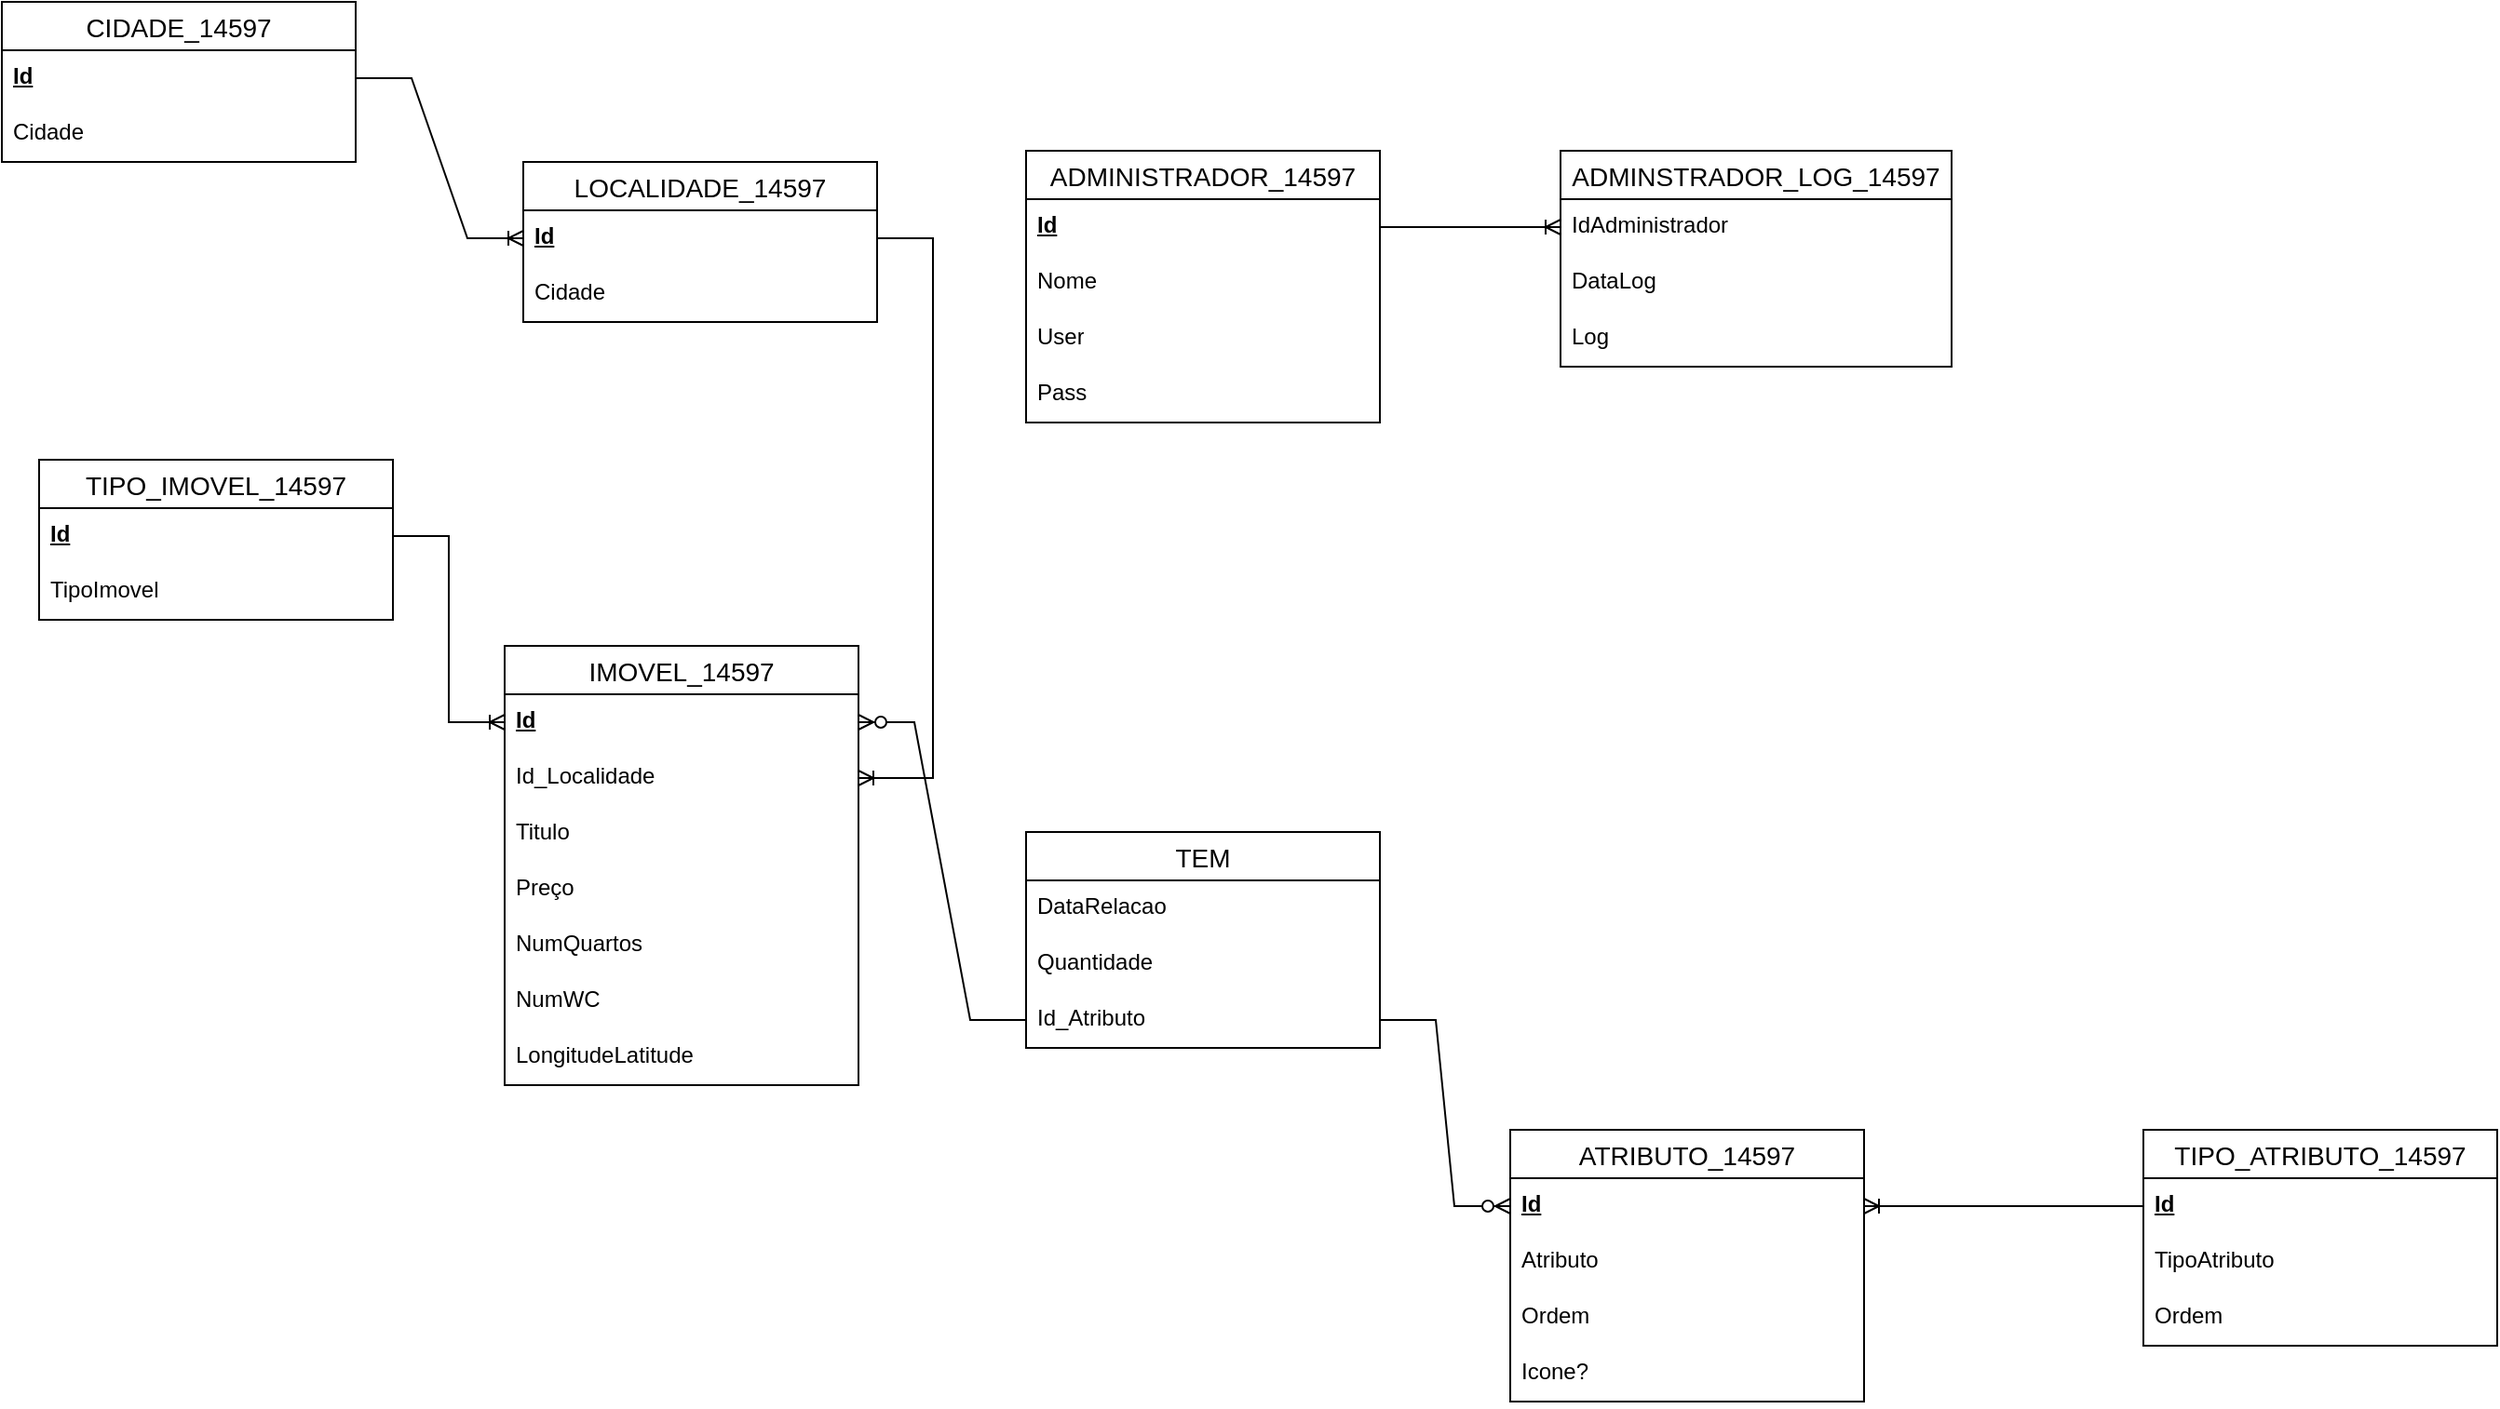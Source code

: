 <mxfile version="24.8.2">
  <diagram name="Página-1" id="MArlpE0CA9Tf1KEt9MGO">
    <mxGraphModel dx="2533" dy="1071" grid="1" gridSize="10" guides="1" tooltips="1" connect="1" arrows="1" fold="1" page="1" pageScale="1" pageWidth="827" pageHeight="1169" math="0" shadow="0">
      <root>
        <mxCell id="0" />
        <mxCell id="1" parent="0" />
        <mxCell id="vB9ZVhr9i__QhYuhh4iK-1" value="ADMINISTRADOR_14597" style="swimlane;fontStyle=0;childLayout=stackLayout;horizontal=1;startSize=26;horizontalStack=0;resizeParent=1;resizeParentMax=0;resizeLast=0;collapsible=1;marginBottom=0;align=center;fontSize=14;" vertex="1" parent="1">
          <mxGeometry x="330" y="204" width="190" height="146" as="geometry" />
        </mxCell>
        <mxCell id="vB9ZVhr9i__QhYuhh4iK-2" value="&lt;b&gt;&lt;u&gt;Id&lt;/u&gt;&lt;/b&gt;" style="text;strokeColor=none;fillColor=none;spacingLeft=4;spacingRight=4;overflow=hidden;rotatable=0;points=[[0,0.5],[1,0.5]];portConstraint=eastwest;fontSize=12;whiteSpace=wrap;html=1;" vertex="1" parent="vB9ZVhr9i__QhYuhh4iK-1">
          <mxGeometry y="26" width="190" height="30" as="geometry" />
        </mxCell>
        <mxCell id="vB9ZVhr9i__QhYuhh4iK-3" value="Nome" style="text;strokeColor=none;fillColor=none;spacingLeft=4;spacingRight=4;overflow=hidden;rotatable=0;points=[[0,0.5],[1,0.5]];portConstraint=eastwest;fontSize=12;whiteSpace=wrap;html=1;" vertex="1" parent="vB9ZVhr9i__QhYuhh4iK-1">
          <mxGeometry y="56" width="190" height="30" as="geometry" />
        </mxCell>
        <mxCell id="vB9ZVhr9i__QhYuhh4iK-9" value="User" style="text;strokeColor=none;fillColor=none;spacingLeft=4;spacingRight=4;overflow=hidden;rotatable=0;points=[[0,0.5],[1,0.5]];portConstraint=eastwest;fontSize=12;whiteSpace=wrap;html=1;" vertex="1" parent="vB9ZVhr9i__QhYuhh4iK-1">
          <mxGeometry y="86" width="190" height="30" as="geometry" />
        </mxCell>
        <mxCell id="vB9ZVhr9i__QhYuhh4iK-4" value="Pass" style="text;strokeColor=none;fillColor=none;spacingLeft=4;spacingRight=4;overflow=hidden;rotatable=0;points=[[0,0.5],[1,0.5]];portConstraint=eastwest;fontSize=12;whiteSpace=wrap;html=1;" vertex="1" parent="vB9ZVhr9i__QhYuhh4iK-1">
          <mxGeometry y="116" width="190" height="30" as="geometry" />
        </mxCell>
        <mxCell id="vB9ZVhr9i__QhYuhh4iK-5" value="ADMINSTRADOR_LOG_14597" style="swimlane;fontStyle=0;childLayout=stackLayout;horizontal=1;startSize=26;horizontalStack=0;resizeParent=1;resizeParentMax=0;resizeLast=0;collapsible=1;marginBottom=0;align=center;fontSize=14;" vertex="1" parent="1">
          <mxGeometry x="617" y="204" width="210" height="116" as="geometry" />
        </mxCell>
        <mxCell id="vB9ZVhr9i__QhYuhh4iK-6" value="IdAdministrador" style="text;strokeColor=none;fillColor=none;spacingLeft=4;spacingRight=4;overflow=hidden;rotatable=0;points=[[0,0.5],[1,0.5]];portConstraint=eastwest;fontSize=12;whiteSpace=wrap;html=1;" vertex="1" parent="vB9ZVhr9i__QhYuhh4iK-5">
          <mxGeometry y="26" width="210" height="30" as="geometry" />
        </mxCell>
        <mxCell id="vB9ZVhr9i__QhYuhh4iK-7" value="DataLog" style="text;strokeColor=none;fillColor=none;spacingLeft=4;spacingRight=4;overflow=hidden;rotatable=0;points=[[0,0.5],[1,0.5]];portConstraint=eastwest;fontSize=12;whiteSpace=wrap;html=1;" vertex="1" parent="vB9ZVhr9i__QhYuhh4iK-5">
          <mxGeometry y="56" width="210" height="30" as="geometry" />
        </mxCell>
        <mxCell id="vB9ZVhr9i__QhYuhh4iK-8" value="Log" style="text;strokeColor=none;fillColor=none;spacingLeft=4;spacingRight=4;overflow=hidden;rotatable=0;points=[[0,0.5],[1,0.5]];portConstraint=eastwest;fontSize=12;whiteSpace=wrap;html=1;" vertex="1" parent="vB9ZVhr9i__QhYuhh4iK-5">
          <mxGeometry y="86" width="210" height="30" as="geometry" />
        </mxCell>
        <mxCell id="vB9ZVhr9i__QhYuhh4iK-10" value="TIPO_IMOVEL_14597" style="swimlane;fontStyle=0;childLayout=stackLayout;horizontal=1;startSize=26;horizontalStack=0;resizeParent=1;resizeParentMax=0;resizeLast=0;collapsible=1;marginBottom=0;align=center;fontSize=14;" vertex="1" parent="1">
          <mxGeometry x="-200" y="370" width="190" height="86" as="geometry" />
        </mxCell>
        <mxCell id="vB9ZVhr9i__QhYuhh4iK-11" value="&lt;b&gt;&lt;u&gt;Id&lt;/u&gt;&lt;/b&gt;" style="text;strokeColor=none;fillColor=none;spacingLeft=4;spacingRight=4;overflow=hidden;rotatable=0;points=[[0,0.5],[1,0.5]];portConstraint=eastwest;fontSize=12;whiteSpace=wrap;html=1;" vertex="1" parent="vB9ZVhr9i__QhYuhh4iK-10">
          <mxGeometry y="26" width="190" height="30" as="geometry" />
        </mxCell>
        <mxCell id="vB9ZVhr9i__QhYuhh4iK-12" value="TipoImovel" style="text;strokeColor=none;fillColor=none;spacingLeft=4;spacingRight=4;overflow=hidden;rotatable=0;points=[[0,0.5],[1,0.5]];portConstraint=eastwest;fontSize=12;whiteSpace=wrap;html=1;" vertex="1" parent="vB9ZVhr9i__QhYuhh4iK-10">
          <mxGeometry y="56" width="190" height="30" as="geometry" />
        </mxCell>
        <mxCell id="vB9ZVhr9i__QhYuhh4iK-15" value="IMOVEL_14597" style="swimlane;fontStyle=0;childLayout=stackLayout;horizontal=1;startSize=26;horizontalStack=0;resizeParent=1;resizeParentMax=0;resizeLast=0;collapsible=1;marginBottom=0;align=center;fontSize=14;" vertex="1" parent="1">
          <mxGeometry x="50" y="470" width="190" height="236" as="geometry" />
        </mxCell>
        <mxCell id="vB9ZVhr9i__QhYuhh4iK-16" value="&lt;b&gt;&lt;u&gt;Id&lt;/u&gt;&lt;/b&gt;" style="text;strokeColor=none;fillColor=none;spacingLeft=4;spacingRight=4;overflow=hidden;rotatable=0;points=[[0,0.5],[1,0.5]];portConstraint=eastwest;fontSize=12;whiteSpace=wrap;html=1;" vertex="1" parent="vB9ZVhr9i__QhYuhh4iK-15">
          <mxGeometry y="26" width="190" height="30" as="geometry" />
        </mxCell>
        <mxCell id="vB9ZVhr9i__QhYuhh4iK-54" value="Id_Localidade" style="text;strokeColor=none;fillColor=none;spacingLeft=4;spacingRight=4;overflow=hidden;rotatable=0;points=[[0,0.5],[1,0.5]];portConstraint=eastwest;fontSize=12;whiteSpace=wrap;html=1;" vertex="1" parent="vB9ZVhr9i__QhYuhh4iK-15">
          <mxGeometry y="56" width="190" height="30" as="geometry" />
        </mxCell>
        <mxCell id="vB9ZVhr9i__QhYuhh4iK-17" value="Titulo" style="text;strokeColor=none;fillColor=none;spacingLeft=4;spacingRight=4;overflow=hidden;rotatable=0;points=[[0,0.5],[1,0.5]];portConstraint=eastwest;fontSize=12;whiteSpace=wrap;html=1;" vertex="1" parent="vB9ZVhr9i__QhYuhh4iK-15">
          <mxGeometry y="86" width="190" height="30" as="geometry" />
        </mxCell>
        <mxCell id="vB9ZVhr9i__QhYuhh4iK-18" value="Preço" style="text;strokeColor=none;fillColor=none;spacingLeft=4;spacingRight=4;overflow=hidden;rotatable=0;points=[[0,0.5],[1,0.5]];portConstraint=eastwest;fontSize=12;whiteSpace=wrap;html=1;" vertex="1" parent="vB9ZVhr9i__QhYuhh4iK-15">
          <mxGeometry y="116" width="190" height="30" as="geometry" />
        </mxCell>
        <mxCell id="vB9ZVhr9i__QhYuhh4iK-20" value="NumQuartos" style="text;strokeColor=none;fillColor=none;spacingLeft=4;spacingRight=4;overflow=hidden;rotatable=0;points=[[0,0.5],[1,0.5]];portConstraint=eastwest;fontSize=12;whiteSpace=wrap;html=1;" vertex="1" parent="vB9ZVhr9i__QhYuhh4iK-15">
          <mxGeometry y="146" width="190" height="30" as="geometry" />
        </mxCell>
        <mxCell id="vB9ZVhr9i__QhYuhh4iK-21" value="NumWC" style="text;strokeColor=none;fillColor=none;spacingLeft=4;spacingRight=4;overflow=hidden;rotatable=0;points=[[0,0.5],[1,0.5]];portConstraint=eastwest;fontSize=12;whiteSpace=wrap;html=1;" vertex="1" parent="vB9ZVhr9i__QhYuhh4iK-15">
          <mxGeometry y="176" width="190" height="30" as="geometry" />
        </mxCell>
        <mxCell id="vB9ZVhr9i__QhYuhh4iK-19" value="LongitudeLatitude" style="text;strokeColor=none;fillColor=none;spacingLeft=4;spacingRight=4;overflow=hidden;rotatable=0;points=[[0,0.5],[1,0.5]];portConstraint=eastwest;fontSize=12;whiteSpace=wrap;html=1;" vertex="1" parent="vB9ZVhr9i__QhYuhh4iK-15">
          <mxGeometry y="206" width="190" height="30" as="geometry" />
        </mxCell>
        <mxCell id="vB9ZVhr9i__QhYuhh4iK-22" value="TEM" style="swimlane;fontStyle=0;childLayout=stackLayout;horizontal=1;startSize=26;horizontalStack=0;resizeParent=1;resizeParentMax=0;resizeLast=0;collapsible=1;marginBottom=0;align=center;fontSize=14;" vertex="1" parent="1">
          <mxGeometry x="330" y="570" width="190" height="116" as="geometry" />
        </mxCell>
        <mxCell id="vB9ZVhr9i__QhYuhh4iK-23" value="DataRelacao" style="text;strokeColor=none;fillColor=none;spacingLeft=4;spacingRight=4;overflow=hidden;rotatable=0;points=[[0,0.5],[1,0.5]];portConstraint=eastwest;fontSize=12;whiteSpace=wrap;html=1;" vertex="1" parent="vB9ZVhr9i__QhYuhh4iK-22">
          <mxGeometry y="26" width="190" height="30" as="geometry" />
        </mxCell>
        <mxCell id="vB9ZVhr9i__QhYuhh4iK-45" value="Quantidade" style="text;strokeColor=none;fillColor=none;spacingLeft=4;spacingRight=4;overflow=hidden;rotatable=0;points=[[0,0.5],[1,0.5]];portConstraint=eastwest;fontSize=12;whiteSpace=wrap;html=1;" vertex="1" parent="vB9ZVhr9i__QhYuhh4iK-22">
          <mxGeometry y="56" width="190" height="30" as="geometry" />
        </mxCell>
        <mxCell id="vB9ZVhr9i__QhYuhh4iK-24" value="Id_Atributo" style="text;strokeColor=none;fillColor=none;spacingLeft=4;spacingRight=4;overflow=hidden;rotatable=0;points=[[0,0.5],[1,0.5]];portConstraint=eastwest;fontSize=12;whiteSpace=wrap;html=1;" vertex="1" parent="vB9ZVhr9i__QhYuhh4iK-22">
          <mxGeometry y="86" width="190" height="30" as="geometry" />
        </mxCell>
        <mxCell id="vB9ZVhr9i__QhYuhh4iK-25" value="TIPO_ATRIBUTO_14597" style="swimlane;fontStyle=0;childLayout=stackLayout;horizontal=1;startSize=26;horizontalStack=0;resizeParent=1;resizeParentMax=0;resizeLast=0;collapsible=1;marginBottom=0;align=center;fontSize=14;" vertex="1" parent="1">
          <mxGeometry x="930" y="730" width="190" height="116" as="geometry" />
        </mxCell>
        <mxCell id="vB9ZVhr9i__QhYuhh4iK-26" value="&lt;b&gt;&lt;u&gt;Id&lt;/u&gt;&lt;/b&gt;" style="text;strokeColor=none;fillColor=none;spacingLeft=4;spacingRight=4;overflow=hidden;rotatable=0;points=[[0,0.5],[1,0.5]];portConstraint=eastwest;fontSize=12;whiteSpace=wrap;html=1;" vertex="1" parent="vB9ZVhr9i__QhYuhh4iK-25">
          <mxGeometry y="26" width="190" height="30" as="geometry" />
        </mxCell>
        <mxCell id="vB9ZVhr9i__QhYuhh4iK-27" value="TipoAtributo" style="text;strokeColor=none;fillColor=none;spacingLeft=4;spacingRight=4;overflow=hidden;rotatable=0;points=[[0,0.5],[1,0.5]];portConstraint=eastwest;fontSize=12;whiteSpace=wrap;html=1;" vertex="1" parent="vB9ZVhr9i__QhYuhh4iK-25">
          <mxGeometry y="56" width="190" height="30" as="geometry" />
        </mxCell>
        <mxCell id="vB9ZVhr9i__QhYuhh4iK-28" value="Ordem" style="text;strokeColor=none;fillColor=none;spacingLeft=4;spacingRight=4;overflow=hidden;rotatable=0;points=[[0,0.5],[1,0.5]];portConstraint=eastwest;fontSize=12;whiteSpace=wrap;html=1;" vertex="1" parent="vB9ZVhr9i__QhYuhh4iK-25">
          <mxGeometry y="86" width="190" height="30" as="geometry" />
        </mxCell>
        <mxCell id="vB9ZVhr9i__QhYuhh4iK-32" value="ATRIBUTO_14597" style="swimlane;fontStyle=0;childLayout=stackLayout;horizontal=1;startSize=26;horizontalStack=0;resizeParent=1;resizeParentMax=0;resizeLast=0;collapsible=1;marginBottom=0;align=center;fontSize=14;" vertex="1" parent="1">
          <mxGeometry x="590" y="730" width="190" height="146" as="geometry" />
        </mxCell>
        <mxCell id="vB9ZVhr9i__QhYuhh4iK-33" value="&lt;b&gt;&lt;u&gt;Id&lt;/u&gt;&lt;/b&gt;" style="text;strokeColor=none;fillColor=none;spacingLeft=4;spacingRight=4;overflow=hidden;rotatable=0;points=[[0,0.5],[1,0.5]];portConstraint=eastwest;fontSize=12;whiteSpace=wrap;html=1;" vertex="1" parent="vB9ZVhr9i__QhYuhh4iK-32">
          <mxGeometry y="26" width="190" height="30" as="geometry" />
        </mxCell>
        <mxCell id="vB9ZVhr9i__QhYuhh4iK-34" value="Atributo" style="text;strokeColor=none;fillColor=none;spacingLeft=4;spacingRight=4;overflow=hidden;rotatable=0;points=[[0,0.5],[1,0.5]];portConstraint=eastwest;fontSize=12;whiteSpace=wrap;html=1;" vertex="1" parent="vB9ZVhr9i__QhYuhh4iK-32">
          <mxGeometry y="56" width="190" height="30" as="geometry" />
        </mxCell>
        <mxCell id="vB9ZVhr9i__QhYuhh4iK-35" value="Ordem" style="text;strokeColor=none;fillColor=none;spacingLeft=4;spacingRight=4;overflow=hidden;rotatable=0;points=[[0,0.5],[1,0.5]];portConstraint=eastwest;fontSize=12;whiteSpace=wrap;html=1;" vertex="1" parent="vB9ZVhr9i__QhYuhh4iK-32">
          <mxGeometry y="86" width="190" height="30" as="geometry" />
        </mxCell>
        <mxCell id="vB9ZVhr9i__QhYuhh4iK-36" value="Icone?" style="text;strokeColor=none;fillColor=none;spacingLeft=4;spacingRight=4;overflow=hidden;rotatable=0;points=[[0,0.5],[1,0.5]];portConstraint=eastwest;fontSize=12;whiteSpace=wrap;html=1;" vertex="1" parent="vB9ZVhr9i__QhYuhh4iK-32">
          <mxGeometry y="116" width="190" height="30" as="geometry" />
        </mxCell>
        <mxCell id="vB9ZVhr9i__QhYuhh4iK-37" value="CIDADE_14597" style="swimlane;fontStyle=0;childLayout=stackLayout;horizontal=1;startSize=26;horizontalStack=0;resizeParent=1;resizeParentMax=0;resizeLast=0;collapsible=1;marginBottom=0;align=center;fontSize=14;" vertex="1" parent="1">
          <mxGeometry x="-220" y="124" width="190" height="86" as="geometry" />
        </mxCell>
        <mxCell id="vB9ZVhr9i__QhYuhh4iK-38" value="&lt;b&gt;&lt;u&gt;Id&lt;/u&gt;&lt;/b&gt;" style="text;strokeColor=none;fillColor=none;spacingLeft=4;spacingRight=4;overflow=hidden;rotatable=0;points=[[0,0.5],[1,0.5]];portConstraint=eastwest;fontSize=12;whiteSpace=wrap;html=1;" vertex="1" parent="vB9ZVhr9i__QhYuhh4iK-37">
          <mxGeometry y="26" width="190" height="30" as="geometry" />
        </mxCell>
        <mxCell id="vB9ZVhr9i__QhYuhh4iK-39" value="Cidade" style="text;strokeColor=none;fillColor=none;spacingLeft=4;spacingRight=4;overflow=hidden;rotatable=0;points=[[0,0.5],[1,0.5]];portConstraint=eastwest;fontSize=12;whiteSpace=wrap;html=1;" vertex="1" parent="vB9ZVhr9i__QhYuhh4iK-37">
          <mxGeometry y="56" width="190" height="30" as="geometry" />
        </mxCell>
        <mxCell id="vB9ZVhr9i__QhYuhh4iK-40" value="LOCALIDADE_14597" style="swimlane;fontStyle=0;childLayout=stackLayout;horizontal=1;startSize=26;horizontalStack=0;resizeParent=1;resizeParentMax=0;resizeLast=0;collapsible=1;marginBottom=0;align=center;fontSize=14;" vertex="1" parent="1">
          <mxGeometry x="60" y="210" width="190" height="86" as="geometry" />
        </mxCell>
        <mxCell id="vB9ZVhr9i__QhYuhh4iK-41" value="&lt;b&gt;&lt;u&gt;Id&lt;/u&gt;&lt;/b&gt;" style="text;strokeColor=none;fillColor=none;spacingLeft=4;spacingRight=4;overflow=hidden;rotatable=0;points=[[0,0.5],[1,0.5]];portConstraint=eastwest;fontSize=12;whiteSpace=wrap;html=1;" vertex="1" parent="vB9ZVhr9i__QhYuhh4iK-40">
          <mxGeometry y="26" width="190" height="30" as="geometry" />
        </mxCell>
        <mxCell id="vB9ZVhr9i__QhYuhh4iK-42" value="Cidade" style="text;strokeColor=none;fillColor=none;spacingLeft=4;spacingRight=4;overflow=hidden;rotatable=0;points=[[0,0.5],[1,0.5]];portConstraint=eastwest;fontSize=12;whiteSpace=wrap;html=1;" vertex="1" parent="vB9ZVhr9i__QhYuhh4iK-40">
          <mxGeometry y="56" width="190" height="30" as="geometry" />
        </mxCell>
        <mxCell id="vB9ZVhr9i__QhYuhh4iK-43" value="" style="edgeStyle=entityRelationEdgeStyle;fontSize=12;html=1;endArrow=ERoneToMany;startArrow=none;rounded=0;startFill=0;" edge="1" parent="1" source="vB9ZVhr9i__QhYuhh4iK-2" target="vB9ZVhr9i__QhYuhh4iK-6">
          <mxGeometry width="100" height="100" relative="1" as="geometry">
            <mxPoint x="360" y="240" as="sourcePoint" />
            <mxPoint x="460" y="140" as="targetPoint" />
          </mxGeometry>
        </mxCell>
        <mxCell id="vB9ZVhr9i__QhYuhh4iK-44" value="" style="edgeStyle=entityRelationEdgeStyle;fontSize=12;html=1;endArrow=ERoneToMany;startArrow=none;rounded=0;startFill=0;" edge="1" parent="1" source="vB9ZVhr9i__QhYuhh4iK-11" target="vB9ZVhr9i__QhYuhh4iK-16">
          <mxGeometry width="100" height="100" relative="1" as="geometry">
            <mxPoint x="-20" y="280" as="sourcePoint" />
            <mxPoint x="30" y="436" as="targetPoint" />
          </mxGeometry>
        </mxCell>
        <mxCell id="vB9ZVhr9i__QhYuhh4iK-46" value="" style="edgeStyle=entityRelationEdgeStyle;fontSize=12;html=1;endArrow=ERzeroToMany;endFill=1;startArrow=none;rounded=0;startFill=0;exitX=0;exitY=0.5;exitDx=0;exitDy=0;" edge="1" parent="1" source="vB9ZVhr9i__QhYuhh4iK-24" target="vB9ZVhr9i__QhYuhh4iK-16">
          <mxGeometry width="100" height="100" relative="1" as="geometry">
            <mxPoint x="250" y="460" as="sourcePoint" />
            <mxPoint x="370" y="630" as="targetPoint" />
            <Array as="points">
              <mxPoint x="280" y="500" />
            </Array>
          </mxGeometry>
        </mxCell>
        <mxCell id="vB9ZVhr9i__QhYuhh4iK-47" value="" style="edgeStyle=entityRelationEdgeStyle;fontSize=12;html=1;endArrow=ERzeroToMany;endFill=1;startArrow=none;rounded=0;startFill=0;entryX=0;entryY=0.5;entryDx=0;entryDy=0;" edge="1" parent="1" source="vB9ZVhr9i__QhYuhh4iK-24" target="vB9ZVhr9i__QhYuhh4iK-33">
          <mxGeometry width="100" height="100" relative="1" as="geometry">
            <mxPoint x="730" y="620" as="sourcePoint" />
            <mxPoint x="630" y="380" as="targetPoint" />
            <Array as="points">
              <mxPoint x="670" y="449" />
            </Array>
          </mxGeometry>
        </mxCell>
        <mxCell id="vB9ZVhr9i__QhYuhh4iK-49" value="" style="edgeStyle=entityRelationEdgeStyle;fontSize=12;html=1;endArrow=ERoneToMany;startArrow=none;rounded=0;startFill=0;entryX=1;entryY=0.5;entryDx=0;entryDy=0;" edge="1" parent="1" source="vB9ZVhr9i__QhYuhh4iK-26" target="vB9ZVhr9i__QhYuhh4iK-33">
          <mxGeometry width="100" height="100" relative="1" as="geometry">
            <mxPoint x="550" y="630" as="sourcePoint" />
            <mxPoint x="650" y="530" as="targetPoint" />
          </mxGeometry>
        </mxCell>
        <mxCell id="vB9ZVhr9i__QhYuhh4iK-51" value="" style="edgeStyle=entityRelationEdgeStyle;fontSize=12;html=1;endArrow=ERoneToMany;startArrow=none;rounded=0;startFill=0;" edge="1" parent="1" source="vB9ZVhr9i__QhYuhh4iK-41" target="vB9ZVhr9i__QhYuhh4iK-54">
          <mxGeometry width="100" height="100" relative="1" as="geometry">
            <mxPoint x="90" y="320" as="sourcePoint" />
            <mxPoint x="290" y="419" as="targetPoint" />
          </mxGeometry>
        </mxCell>
        <mxCell id="vB9ZVhr9i__QhYuhh4iK-52" value="" style="edgeStyle=entityRelationEdgeStyle;fontSize=12;html=1;endArrow=ERoneToMany;startArrow=none;rounded=0;startFill=0;" edge="1" parent="1" source="vB9ZVhr9i__QhYuhh4iK-38" target="vB9ZVhr9i__QhYuhh4iK-41">
          <mxGeometry width="100" height="100" relative="1" as="geometry">
            <mxPoint x="220" y="330" as="sourcePoint" />
            <mxPoint x="320" y="230" as="targetPoint" />
          </mxGeometry>
        </mxCell>
      </root>
    </mxGraphModel>
  </diagram>
</mxfile>
